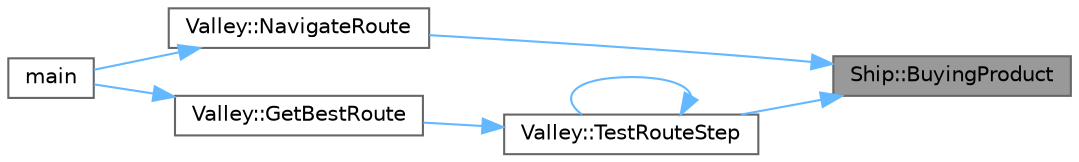 digraph "Ship::BuyingProduct"
{
 // LATEX_PDF_SIZE
  bgcolor="transparent";
  edge [fontname=Helvetica,fontsize=10,labelfontname=Helvetica,labelfontsize=10];
  node [fontname=Helvetica,fontsize=10,shape=box,height=0.2,width=0.4];
  rankdir="RL";
  Node1 [id="Node000001",label="Ship::BuyingProduct",height=0.2,width=0.4,color="gray40", fillcolor="grey60", style="filled", fontcolor="black",tooltip="Getter for the buying product."];
  Node1 -> Node2 [id="edge1_Node000001_Node000002",dir="back",color="steelblue1",style="solid",tooltip=" "];
  Node2 [id="Node000002",label="Valley::NavigateRoute",height=0.2,width=0.4,color="grey40", fillcolor="white", style="filled",URL="$classValley.html#a2d27338b1463dfa8f30f5e1e1c4e9a89",tooltip="Navigates the specified route, updating the cities of the valley accordingly."];
  Node2 -> Node3 [id="edge2_Node000002_Node000003",dir="back",color="steelblue1",style="solid",tooltip=" "];
  Node3 [id="Node000003",label="main",height=0.2,width=0.4,color="grey40", fillcolor="white", style="filled",URL="$program_8cc.html#ae66f6b31b5ad750f1fe042a706a4e3d4",tooltip="Entry point of the program."];
  Node1 -> Node4 [id="edge3_Node000001_Node000004",dir="back",color="steelblue1",style="solid",tooltip=" "];
  Node4 [id="Node000004",label="Valley::TestRouteStep",height=0.2,width=0.4,color="grey40", fillcolor="white", style="filled",URL="$classValley.html#aca437e781152975022adef348bbbda23",tooltip="Tests a route step and updates the best route if necessary."];
  Node4 -> Node5 [id="edge4_Node000004_Node000005",dir="back",color="steelblue1",style="solid",tooltip=" "];
  Node5 [id="Node000005",label="Valley::GetBestRoute",height=0.2,width=0.4,color="grey40", fillcolor="white", style="filled",URL="$classValley.html#aa61921a453bfcab8a76822fb16553560",tooltip="Gets the best route for the ship. The best route is the shortest route possible where the maximum amo..."];
  Node5 -> Node3 [id="edge5_Node000005_Node000003",dir="back",color="steelblue1",style="solid",tooltip=" "];
  Node4 -> Node4 [id="edge6_Node000004_Node000004",dir="back",color="steelblue1",style="solid",tooltip=" "];
}
